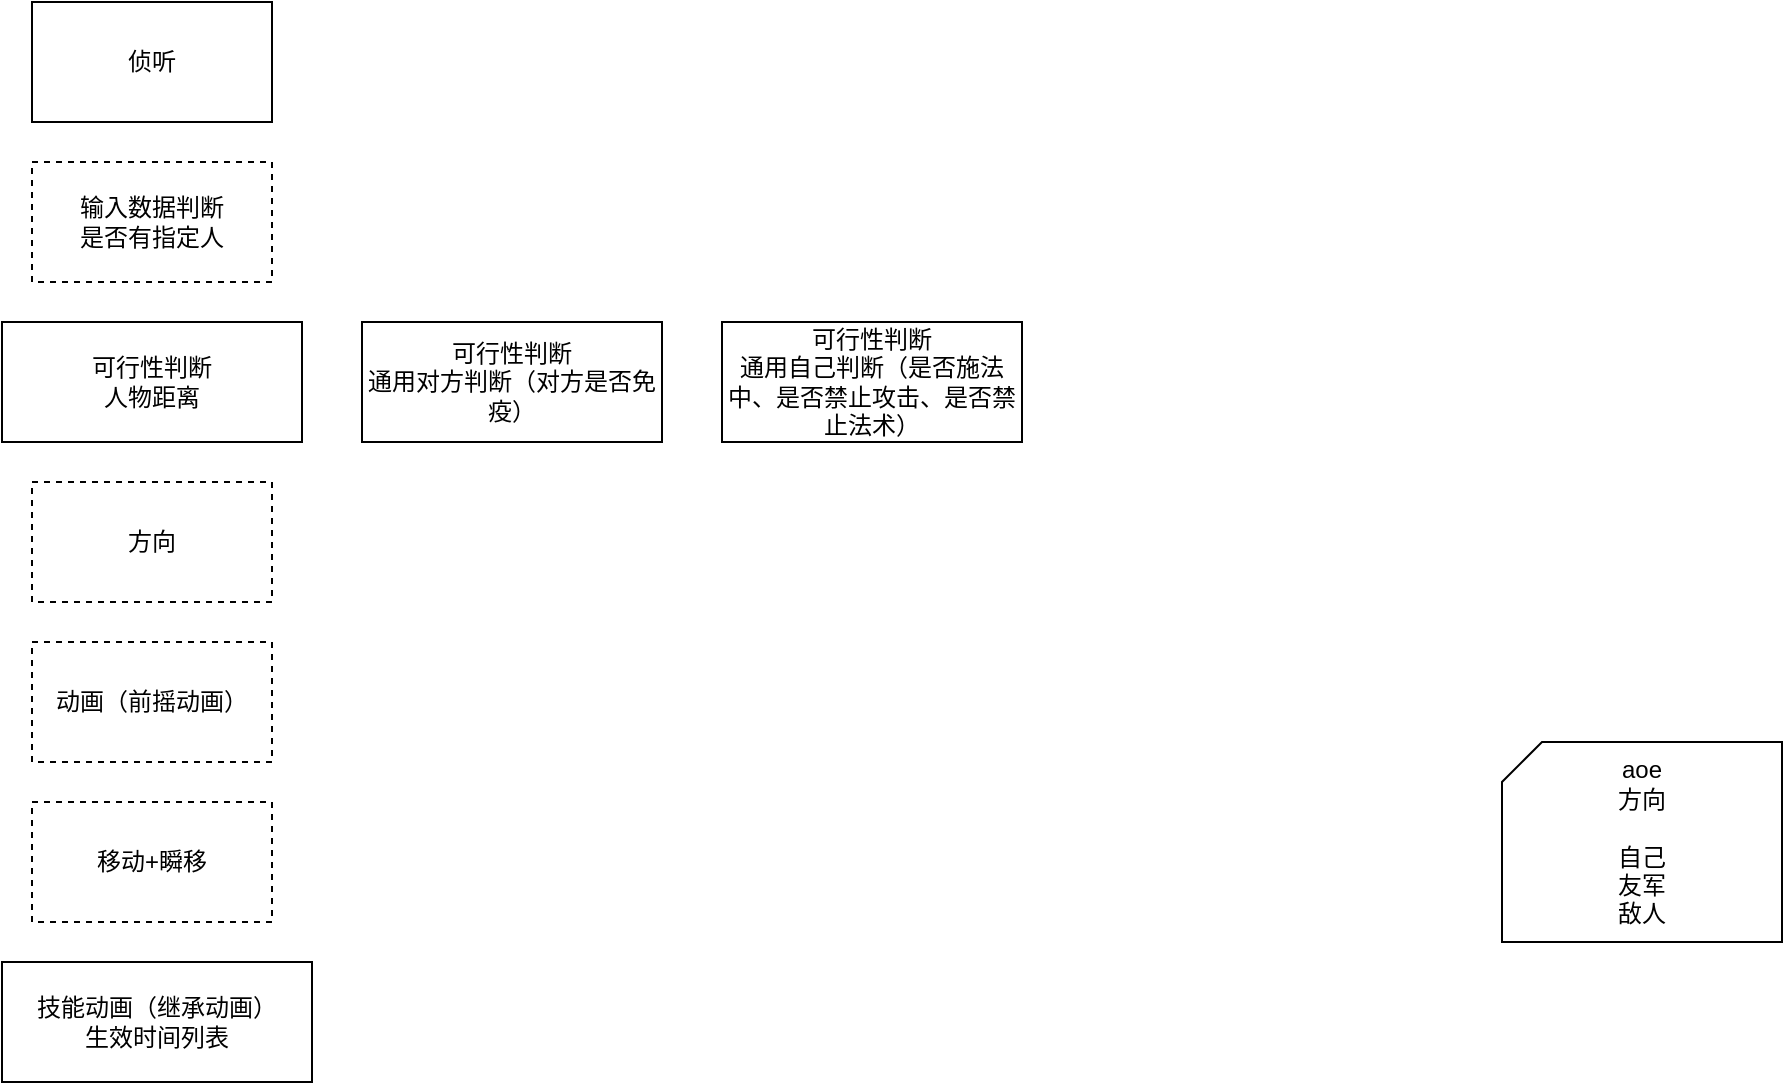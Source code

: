 <mxfile version="18.2.0" type="github">
  <diagram id="qQHj0DCXs-47OqAVF7OY" name="第 1 页">
    <mxGraphModel dx="999" dy="742" grid="1" gridSize="10" guides="1" tooltips="1" connect="1" arrows="1" fold="1" page="1" pageScale="1" pageWidth="827" pageHeight="1169" math="0" shadow="0">
      <root>
        <mxCell id="0" />
        <mxCell id="1" parent="0" />
        <mxCell id="zWzPF-e7GP1ntmKaY90L-38" value="侦听" style="rounded=0;whiteSpace=wrap;html=1;" vertex="1" parent="1">
          <mxGeometry x="135" y="90" width="120" height="60" as="geometry" />
        </mxCell>
        <mxCell id="zWzPF-e7GP1ntmKaY90L-39" value="可行性判断&lt;br&gt;人物距离" style="rounded=0;whiteSpace=wrap;html=1;" vertex="1" parent="1">
          <mxGeometry x="120" y="250" width="150" height="60" as="geometry" />
        </mxCell>
        <mxCell id="zWzPF-e7GP1ntmKaY90L-41" value="动画（前摇动画）" style="whiteSpace=wrap;html=1;rounded=0;dashed=1;" vertex="1" parent="1">
          <mxGeometry x="135" y="410" width="120" height="60" as="geometry" />
        </mxCell>
        <mxCell id="zWzPF-e7GP1ntmKaY90L-45" value="&lt;div&gt;aoe&lt;/div&gt;&lt;div&gt;方向&lt;/div&gt;&lt;div&gt;&lt;br&gt;&lt;/div&gt;&lt;div&gt;自己&lt;/div&gt;&lt;div&gt;友军&lt;/div&gt;&lt;div&gt;敌人&lt;/div&gt;" style="shape=card;whiteSpace=wrap;html=1;size=20;" vertex="1" parent="1">
          <mxGeometry x="870" y="460" width="140" height="100" as="geometry" />
        </mxCell>
        <mxCell id="zWzPF-e7GP1ntmKaY90L-47" value="技能动画（继承动画）&lt;br&gt;生效时间列表" style="whiteSpace=wrap;html=1;rounded=0;" vertex="1" parent="1">
          <mxGeometry x="120" y="570" width="155" height="60" as="geometry" />
        </mxCell>
        <mxCell id="zWzPF-e7GP1ntmKaY90L-49" value="输入数据判断&lt;br&gt;是否有指定人" style="whiteSpace=wrap;html=1;rounded=0;dashed=1;" vertex="1" parent="1">
          <mxGeometry x="135" y="170" width="120" height="60" as="geometry" />
        </mxCell>
        <mxCell id="zWzPF-e7GP1ntmKaY90L-51" value="方向" style="whiteSpace=wrap;html=1;rounded=0;dashed=1;" vertex="1" parent="1">
          <mxGeometry x="135" y="330" width="120" height="60" as="geometry" />
        </mxCell>
        <mxCell id="zWzPF-e7GP1ntmKaY90L-53" value="可行性判断&lt;br&gt;通用对方判断（对方是否免疫）" style="rounded=0;whiteSpace=wrap;html=1;" vertex="1" parent="1">
          <mxGeometry x="300" y="250" width="150" height="60" as="geometry" />
        </mxCell>
        <mxCell id="zWzPF-e7GP1ntmKaY90L-54" value="可行性判断&lt;br&gt;通用自己判断（是否施法中、是否禁止攻击、是否禁止法术）" style="rounded=0;whiteSpace=wrap;html=1;" vertex="1" parent="1">
          <mxGeometry x="480" y="250" width="150" height="60" as="geometry" />
        </mxCell>
        <mxCell id="zWzPF-e7GP1ntmKaY90L-55" value="移动+瞬移" style="whiteSpace=wrap;html=1;rounded=0;dashed=1;" vertex="1" parent="1">
          <mxGeometry x="135" y="490" width="120" height="60" as="geometry" />
        </mxCell>
      </root>
    </mxGraphModel>
  </diagram>
</mxfile>
